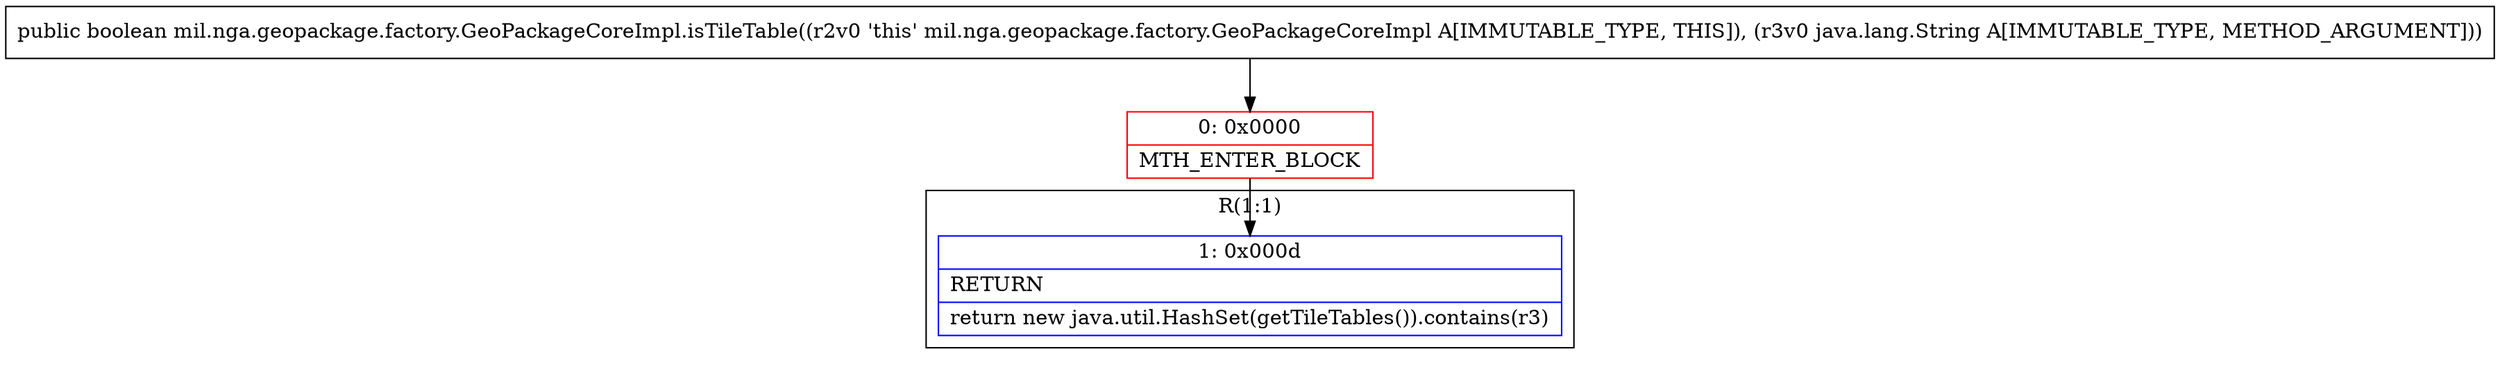 digraph "CFG formil.nga.geopackage.factory.GeoPackageCoreImpl.isTileTable(Ljava\/lang\/String;)Z" {
subgraph cluster_Region_1939516841 {
label = "R(1:1)";
node [shape=record,color=blue];
Node_1 [shape=record,label="{1\:\ 0x000d|RETURN\l|return new java.util.HashSet(getTileTables()).contains(r3)\l}"];
}
Node_0 [shape=record,color=red,label="{0\:\ 0x0000|MTH_ENTER_BLOCK\l}"];
MethodNode[shape=record,label="{public boolean mil.nga.geopackage.factory.GeoPackageCoreImpl.isTileTable((r2v0 'this' mil.nga.geopackage.factory.GeoPackageCoreImpl A[IMMUTABLE_TYPE, THIS]), (r3v0 java.lang.String A[IMMUTABLE_TYPE, METHOD_ARGUMENT])) }"];
MethodNode -> Node_0;
Node_0 -> Node_1;
}

